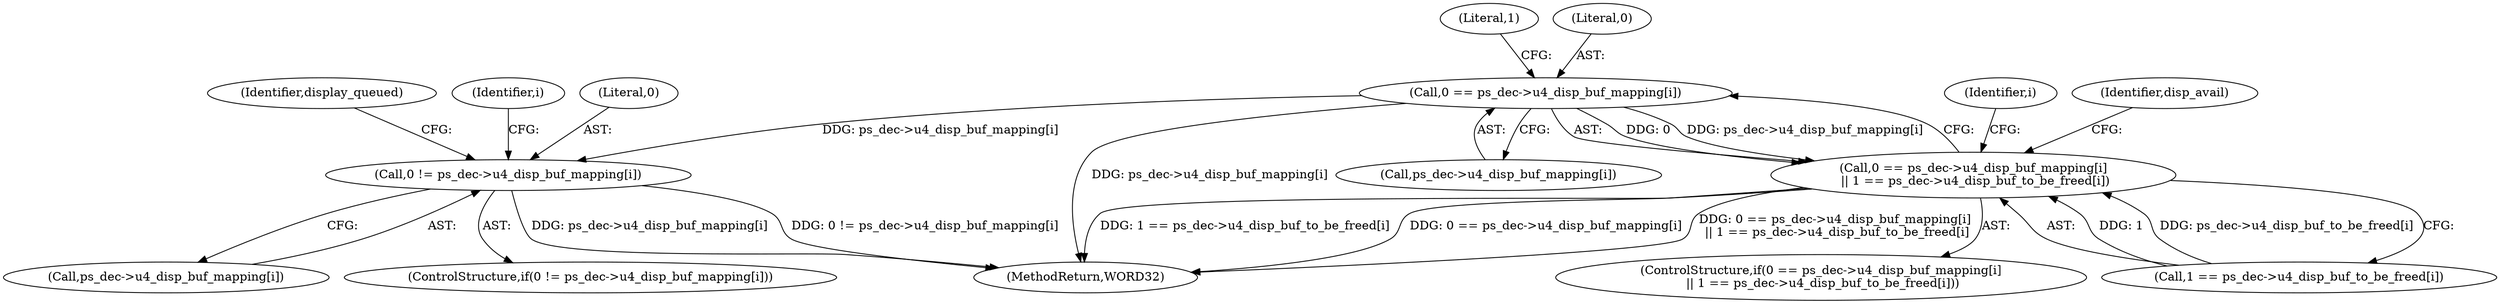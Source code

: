 digraph "0_Android_e629194c62a9a129ce378e08cb1059a8a53f1795@pointer" {
"1000568" [label="(Call,0 == ps_dec->u4_disp_buf_mapping[i])"];
"1000567" [label="(Call,0 == ps_dec->u4_disp_buf_mapping[i]\n || 1 == ps_dec->u4_disp_buf_to_be_freed[i])"];
"1000643" [label="(Call,0 != ps_dec->u4_disp_buf_mapping[i])"];
"1000584" [label="(Identifier,disp_avail)"];
"1000564" [label="(Identifier,i)"];
"1000568" [label="(Call,0 == ps_dec->u4_disp_buf_mapping[i])"];
"1000576" [label="(Literal,1)"];
"1000575" [label="(Call,1 == ps_dec->u4_disp_buf_to_be_freed[i])"];
"1000645" [label="(Call,ps_dec->u4_disp_buf_mapping[i])"];
"1000640" [label="(Identifier,i)"];
"1000644" [label="(Literal,0)"];
"1000567" [label="(Call,0 == ps_dec->u4_disp_buf_mapping[i]\n || 1 == ps_dec->u4_disp_buf_to_be_freed[i])"];
"1002124" [label="(MethodReturn,WORD32)"];
"1000570" [label="(Call,ps_dec->u4_disp_buf_mapping[i])"];
"1000643" [label="(Call,0 != ps_dec->u4_disp_buf_mapping[i])"];
"1000566" [label="(ControlStructure,if(0 == ps_dec->u4_disp_buf_mapping[i]\n || 1 == ps_dec->u4_disp_buf_to_be_freed[i]))"];
"1000569" [label="(Literal,0)"];
"1000642" [label="(ControlStructure,if(0 != ps_dec->u4_disp_buf_mapping[i]))"];
"1000652" [label="(Identifier,display_queued)"];
"1000568" -> "1000567"  [label="AST: "];
"1000568" -> "1000570"  [label="CFG: "];
"1000569" -> "1000568"  [label="AST: "];
"1000570" -> "1000568"  [label="AST: "];
"1000576" -> "1000568"  [label="CFG: "];
"1000567" -> "1000568"  [label="CFG: "];
"1000568" -> "1002124"  [label="DDG: ps_dec->u4_disp_buf_mapping[i]"];
"1000568" -> "1000567"  [label="DDG: 0"];
"1000568" -> "1000567"  [label="DDG: ps_dec->u4_disp_buf_mapping[i]"];
"1000568" -> "1000643"  [label="DDG: ps_dec->u4_disp_buf_mapping[i]"];
"1000567" -> "1000566"  [label="AST: "];
"1000567" -> "1000575"  [label="CFG: "];
"1000575" -> "1000567"  [label="AST: "];
"1000584" -> "1000567"  [label="CFG: "];
"1000564" -> "1000567"  [label="CFG: "];
"1000567" -> "1002124"  [label="DDG: 1 == ps_dec->u4_disp_buf_to_be_freed[i]"];
"1000567" -> "1002124"  [label="DDG: 0 == ps_dec->u4_disp_buf_mapping[i]"];
"1000567" -> "1002124"  [label="DDG: 0 == ps_dec->u4_disp_buf_mapping[i]\n || 1 == ps_dec->u4_disp_buf_to_be_freed[i]"];
"1000575" -> "1000567"  [label="DDG: 1"];
"1000575" -> "1000567"  [label="DDG: ps_dec->u4_disp_buf_to_be_freed[i]"];
"1000643" -> "1000642"  [label="AST: "];
"1000643" -> "1000645"  [label="CFG: "];
"1000644" -> "1000643"  [label="AST: "];
"1000645" -> "1000643"  [label="AST: "];
"1000652" -> "1000643"  [label="CFG: "];
"1000640" -> "1000643"  [label="CFG: "];
"1000643" -> "1002124"  [label="DDG: 0 != ps_dec->u4_disp_buf_mapping[i]"];
"1000643" -> "1002124"  [label="DDG: ps_dec->u4_disp_buf_mapping[i]"];
}
